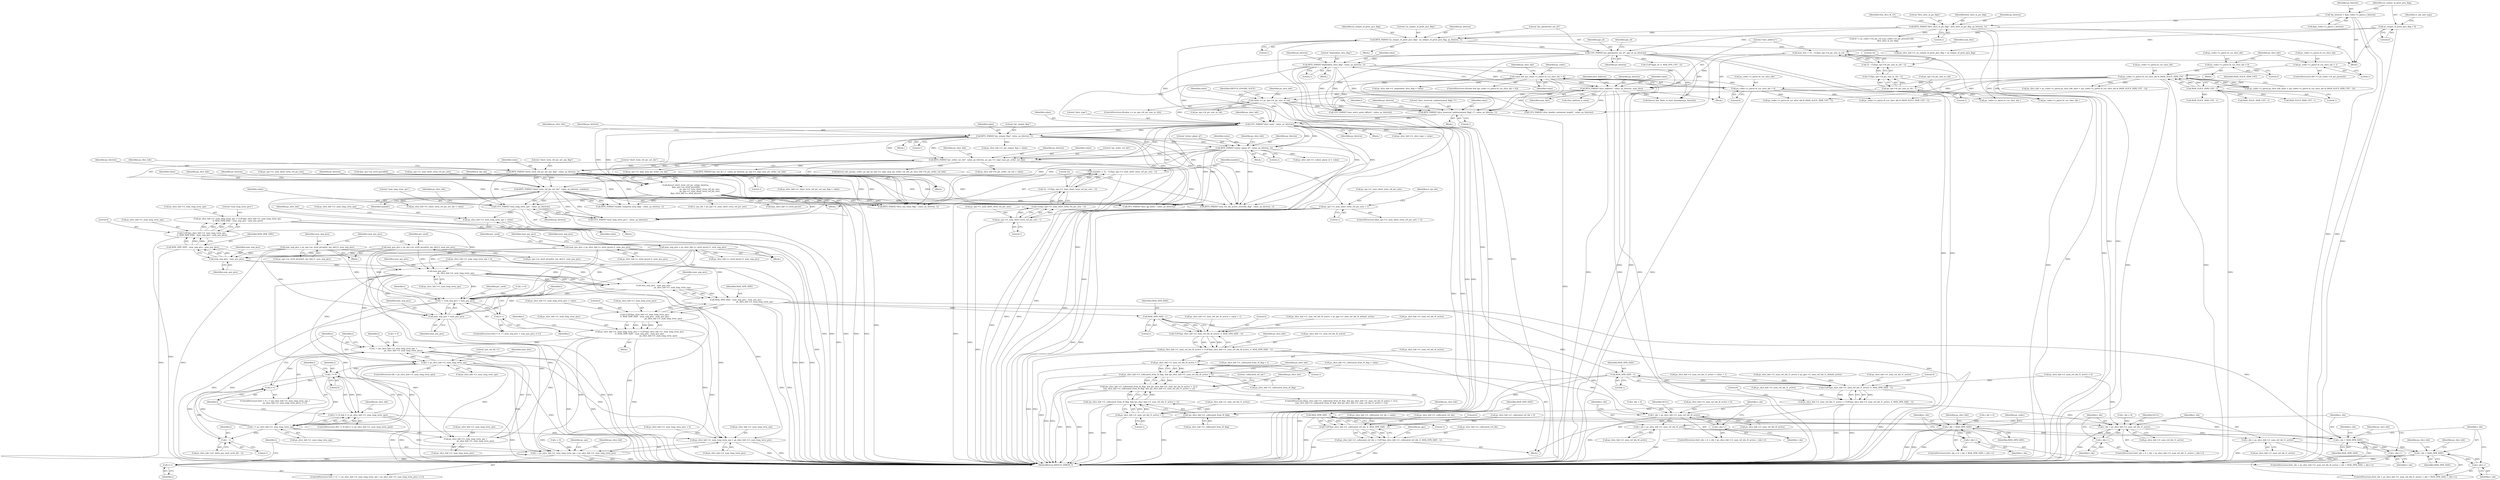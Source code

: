 digraph "0_Android_913d9e8d93d6b81bb8eac3fc2c1426651f5b259d@integer" {
"1000844" [label="(Call,ps_slice_hdr->i1_num_long_term_sps = CLIP3(ps_slice_hdr->i1_num_long_term_sps,\n 0, MAX_DPB_SIZE - num_neg_pics - num_pos_pics))"];
"1000848" [label="(Call,CLIP3(ps_slice_hdr->i1_num_long_term_sps,\n 0, MAX_DPB_SIZE - num_neg_pics - num_pos_pics))"];
"1000839" [label="(Call,ps_slice_hdr->i1_num_long_term_sps = value)"];
"1000835" [label="(Call,UEV_PARSE(\"num_long_term_sps\", value, ps_bitstrm))"];
"1000735" [label="(Call,BITS_PARSE(\"short_term_ref_pic_set_idx\", value, ps_bitstrm, numbits))"];
"1000695" [label="(Call,BITS_PARSE(\"short_term_ref_pic_set_sps_flag\", value, ps_bitstrm, 1))"];
"1000683" [label="(Call,BITS_PARSE(\"pic_order_cnt_lsb\", value, ps_bitstrm, ps_sps->i1_log2_max_pic_order_cnt_lsb))"];
"1000638" [label="(Call,BITS_PARSE(\"pic_output_flag\", value, ps_bitstrm, 1))"];
"1000593" [label="(Call,UEV_PARSE(\"slice_type\", value, ps_bitstrm))"];
"1000588" [label="(Call,BITS_PARSE(\"slice_reserved_undetermined_flag[ i ]\", value, ps_bitstrm, 1))"];
"1000538" [label="(Call,value >= ps_sps->i4_pic_size_in_ctb)"];
"1000529" [label="(Call,BITS_PARSE(\"slice_address\", value, ps_bitstrm, num_bits))"];
"1000429" [label="(Call,value && (ps_codec->s_parse.i4_cur_slice_idx > 0))"];
"1000423" [label="(Call,BITS_PARSE(\"dependent_slice_flag\", value, ps_bitstrm, 1))"];
"1000210" [label="(Call,UEV_PARSE(\"pic_parameter_set_id\", pps_id, ps_bitstrm))"];
"1000191" [label="(Call,BITS_PARSE(\"first_slice_in_pic_flag\", first_slice_in_pic_flag, ps_bitstrm, 1))"];
"1000148" [label="(Call,*ps_bitstrm = &ps_codec->s_parse.s_bitstrm)"];
"1000205" [label="(Call,BITS_PARSE(\"no_output_of_prior_pics_flag\", no_output_of_prior_pics_flag, ps_bitstrm, 1))"];
"1000160" [label="(Call,no_output_of_prior_pics_flag = 0)"];
"1000431" [label="(Call,ps_codec->s_parse.i4_cur_slice_idx > 0)"];
"1000406" [label="(Call,ps_codec->s_parse.i4_cur_slice_idx & (MAX_SLICE_HDR_CNT - 1))"];
"1000376" [label="(Call,ps_codec->s_parse.i4_cur_slice_idx = 0)"];
"1000391" [label="(Call,ps_codec->s_parse.i4_cur_slice_idx = 1)"];
"1000412" [label="(Call,MAX_SLICE_HDR_CNT - 1)"];
"1000519" [label="(Call,num_bits = 32 - CLZ(ps_sps->i4_pic_size_in_ctb - 1))"];
"1000521" [label="(Call,32 - CLZ(ps_sps->i4_pic_size_in_ctb - 1))"];
"1000523" [label="(Call,CLZ(ps_sps->i4_pic_size_in_ctb - 1))"];
"1000524" [label="(Call,ps_sps->i4_pic_size_in_ctb - 1)"];
"1000660" [label="(Call,BITS_PARSE(\"colour_plane_id\", value, ps_bitstrm, 2))"];
"1000725" [label="(Call,numbits = 32 - CLZ(ps_sps->i1_num_short_term_ref_pic_sets - 1))"];
"1000727" [label="(Call,32 - CLZ(ps_sps->i1_num_short_term_ref_pic_sets - 1))"];
"1000729" [label="(Call,CLZ(ps_sps->i1_num_short_term_ref_pic_sets - 1))"];
"1000730" [label="(Call,ps_sps->i1_num_short_term_ref_pic_sets - 1)"];
"1000719" [label="(Call,ps_sps->i1_num_short_term_ref_pic_sets > 1)"];
"1000779" [label="(Call,ihevcd_short_term_ref_pic_set(ps_bitstrm,\n &ps_sps->as_stref_picset[0],\n                                              ps_sps->i1_num_short_term_ref_pic_sets,\n                                              ps_sps->i1_num_short_term_ref_pic_sets,\n &ps_slice_hdr->s_stref_picset))"];
"1000853" [label="(Call,MAX_DPB_SIZE - num_neg_pics - num_pos_pics)"];
"1000855" [label="(Call,num_neg_pics - num_pos_pics)"];
"1000750" [label="(Call,num_neg_pics = ps_sps->as_stref_picset[st_rps_idx].i1_num_neg_pics)"];
"1000802" [label="(Call,num_neg_pics = ps_slice_hdr->s_stref_picset.i1_num_neg_pics)"];
"1000809" [label="(Call,num_pos_pics = ps_slice_hdr->s_stref_picset.i1_num_pos_pics)"];
"1000759" [label="(Call,num_pos_pics = ps_sps->as_stref_picset[st_rps_idx].i1_num_pos_pics)"];
"1000880" [label="(Call,num_pos_pics -\n                                                            ps_slice_hdr->i1_num_long_term_sps)"];
"1000878" [label="(Call,num_neg_pics - num_pos_pics -\n                                                            ps_slice_hdr->i1_num_long_term_sps)"];
"1000876" [label="(Call,MAX_DPB_SIZE - num_neg_pics - num_pos_pics -\n                                                            ps_slice_hdr->i1_num_long_term_sps)"];
"1000871" [label="(Call,CLIP3(ps_slice_hdr->i1_num_long_term_pics,\n 0, MAX_DPB_SIZE - num_neg_pics - num_pos_pics -\n                                                            ps_slice_hdr->i1_num_long_term_sps))"];
"1000867" [label="(Call,ps_slice_hdr->i1_num_long_term_pics = CLIP3(ps_slice_hdr->i1_num_long_term_pics,\n 0, MAX_DPB_SIZE - num_neg_pics - num_pos_pics -\n                                                            ps_slice_hdr->i1_num_long_term_sps))"];
"1000889" [label="(Call,i < (ps_slice_hdr->i1_num_long_term_sps +\n                                ps_slice_hdr->i1_num_long_term_pics))"];
"1000902" [label="(Call,i < ps_slice_hdr->i1_num_long_term_sps)"];
"1000891" [label="(Call,ps_slice_hdr->i1_num_long_term_sps +\n                                ps_slice_hdr->i1_num_long_term_pics)"];
"1001011" [label="(Call,i != 0)"];
"1000898" [label="(Call,i++)"];
"1001010" [label="(Call,(i != 0) && (i != ps_slice_hdr->i1_num_long_term_sps))"];
"1001014" [label="(Call,i != ps_slice_hdr->i1_num_long_term_sps)"];
"1001030" [label="(Call,i - 1)"];
"1001056" [label="(Call,i < ps_slice_hdr->i1_num_long_term_sps + ps_slice_hdr->i1_num_long_term_pics)"];
"1001065" [label="(Call,i++)"];
"1001058" [label="(Call,ps_slice_hdr->i1_num_long_term_sps + ps_slice_hdr->i1_num_long_term_pics)"];
"1001246" [label="(Call,MAX_DPB_SIZE - 1)"];
"1001241" [label="(Call,CLIP3(ps_slice_hdr->i1_num_ref_idx_l0_active, 0, MAX_DPB_SIZE - 1))"];
"1001237" [label="(Call,ps_slice_hdr->i1_num_ref_idx_l0_active = CLIP3(ps_slice_hdr->i1_num_ref_idx_l0_active, 0, MAX_DPB_SIZE - 1))"];
"1001371" [label="(Call,ps_slice_hdr->i1_num_ref_idx_l0_active > 1)"];
"1001367" [label="(Call,ps_slice_hdr->i1_collocated_from_l0_flag  && (ps_slice_hdr->i1_num_ref_idx_l0_active > 1))"];
"1001366" [label="(Call,(ps_slice_hdr->i1_collocated_from_l0_flag  && (ps_slice_hdr->i1_num_ref_idx_l0_active > 1)) ||\n (!ps_slice_hdr->i1_collocated_from_l0_flag  && (ps_slice_hdr->i1_num_ref_idx_l1_active > 1)))"];
"1001377" [label="(Call,!ps_slice_hdr->i1_collocated_from_l0_flag)"];
"1001376" [label="(Call,!ps_slice_hdr->i1_collocated_from_l0_flag  && (ps_slice_hdr->i1_num_ref_idx_l1_active > 1))"];
"1002280" [label="(Call,r_idx < ps_slice_hdr->i1_num_ref_idx_l0_active)"];
"1002285" [label="(Call,r_idx++)"];
"1002322" [label="(Call,r_idx = ps_slice_hdr->i1_num_ref_idx_l0_active)"];
"1002327" [label="(Call,r_idx < MAX_DPB_SIZE)"];
"1002330" [label="(Call,r_idx++)"];
"1002406" [label="(Call,r_idx < MAX_DPB_SIZE)"];
"1002409" [label="(Call,r_idx++)"];
"1001258" [label="(Call,MAX_DPB_SIZE - 1)"];
"1001253" [label="(Call,CLIP3(ps_slice_hdr->i1_num_ref_idx_l1_active, 0, MAX_DPB_SIZE - 1))"];
"1001249" [label="(Call,ps_slice_hdr->i1_num_ref_idx_l1_active = CLIP3(ps_slice_hdr->i1_num_ref_idx_l1_active, 0, MAX_DPB_SIZE - 1))"];
"1001381" [label="(Call,ps_slice_hdr->i1_num_ref_idx_l1_active > 1)"];
"1002359" [label="(Call,r_idx < ps_slice_hdr->i1_num_ref_idx_l1_active)"];
"1002364" [label="(Call,r_idx++)"];
"1002401" [label="(Call,r_idx = ps_slice_hdr->i1_num_ref_idx_l1_active)"];
"1001405" [label="(Call,MAX_DPB_SIZE - 1)"];
"1001400" [label="(Call,CLIP3(ps_slice_hdr->i1_collocated_ref_idx, 0, MAX_DPB_SIZE - 1))"];
"1001396" [label="(Call,ps_slice_hdr->i1_collocated_ref_idx = CLIP3(ps_slice_hdr->i1_collocated_ref_idx, 0, MAX_DPB_SIZE - 1))"];
"1002155" [label="(Call,r_idx < MAX_DPB_SIZE)"];
"1002158" [label="(Call,r_idx++)"];
"1001037" [label="(Call,i < num_neg_pics + num_pos_pics)"];
"1001042" [label="(Call,i++)"];
"1001039" [label="(Call,num_neg_pics + num_pos_pics)"];
"1000761" [label="(Call,ps_sps->as_stref_picset[st_rps_idx].i1_num_pos_pics)"];
"1000845" [label="(Call,ps_slice_hdr->i1_num_long_term_sps)"];
"1000723" [label="(Literal,1)"];
"1000391" [label="(Call,ps_codec->s_parse.i4_cur_slice_idx = 1)"];
"1000834" [label="(Block,)"];
"1002331" [label="(Identifier,r_idx)"];
"1000848" [label="(Call,CLIP3(ps_slice_hdr->i1_num_long_term_sps,\n 0, MAX_DPB_SIZE - num_neg_pics - num_pos_pics))"];
"1000207" [label="(Identifier,no_output_of_prior_pics_flag)"];
"1000838" [label="(Identifier,ps_bitstrm)"];
"1000377" [label="(Call,ps_codec->s_parse.i4_cur_slice_idx)"];
"1000852" [label="(Literal,0)"];
"1000161" [label="(Identifier,no_output_of_prior_pics_flag)"];
"1001035" [label="(Identifier,i)"];
"1002359" [label="(Call,r_idx < ps_slice_hdr->i1_num_ref_idx_l1_active)"];
"1001169" [label="(Block,)"];
"1001253" [label="(Call,CLIP3(ps_slice_hdr->i1_num_ref_idx_l1_active, 0, MAX_DPB_SIZE - 1))"];
"1000846" [label="(Identifier,ps_slice_hdr)"];
"1001367" [label="(Call,ps_slice_hdr->i1_collocated_from_l0_flag  && (ps_slice_hdr->i1_num_ref_idx_l0_active > 1))"];
"1001047" [label="(Identifier,pi1_used)"];
"1000285" [label="(Call,(0 != ps_codec->u4_pic_cnt || ps_codec->i4_pic_present) &&\n                    first_slice_in_pic_flag)"];
"1002280" [label="(Call,r_idx < ps_slice_hdr->i1_num_ref_idx_l0_active)"];
"1000206" [label="(Literal,\"no_output_of_prior_pics_flag\")"];
"1002527" [label="(Call,MAX_SLICE_HDR_CNT - 1)"];
"1000751" [label="(Identifier,num_neg_pics)"];
"1000809" [label="(Call,num_pos_pics = ps_slice_hdr->s_stref_picset.i1_num_pos_pics)"];
"1001257" [label="(Literal,0)"];
"1000461" [label="(Call,ps_slice_hdr->i1_dependent_slice_flag = value)"];
"1000587" [label="(Block,)"];
"1000212" [label="(Identifier,pps_id)"];
"1000205" [label="(Call,BITS_PARSE(\"no_output_of_prior_pics_flag\", no_output_of_prior_pics_flag, ps_bitstrm, 1))"];
"1002369" [label="(Identifier,NULL)"];
"1002157" [label="(Identifier,MAX_DPB_SIZE)"];
"1000428" [label="(ControlStructure,if(value && (ps_codec->s_parse.i4_cur_slice_idx > 0)))"];
"1001378" [label="(Call,ps_slice_hdr->i1_collocated_from_l0_flag)"];
"1000165" [label="(Identifier,i1_nal_unit_type)"];
"1001011" [label="(Call,i != 0)"];
"1001383" [label="(Identifier,ps_slice_hdr)"];
"1000881" [label="(Identifier,num_pos_pics)"];
"1001245" [label="(Literal,0)"];
"1002017" [label="(Call,ihevcd_bits_flush_to_byte_boundary(ps_bitstrm))"];
"1000731" [label="(Call,ps_sps->i1_num_short_term_ref_pic_sets)"];
"1000521" [label="(Call,32 - CLZ(ps_sps->i4_pic_size_in_ctb - 1))"];
"1000430" [label="(Identifier,value)"];
"1000132" [label="(Block,)"];
"1000947" [label="(Literal,\"poc_lsb_lt[ i ]\")"];
"1000750" [label="(Call,num_neg_pics = ps_sps->as_stref_picset[st_rps_idx].i1_num_neg_pics)"];
"1002151" [label="(ControlStructure,for(r_idx = 0; r_idx < MAX_DPB_SIZE; r_idx++))"];
"1001405" [label="(Call,MAX_DPB_SIZE - 1)"];
"1000529" [label="(Call,BITS_PARSE(\"slice_address\", value, ps_bitstrm, num_bits))"];
"1000778" [label="(Block,)"];
"1000835" [label="(Call,UEV_PARSE(\"num_long_term_sps\", value, ps_bitstrm))"];
"1000392" [label="(Call,ps_codec->s_parse.i4_cur_slice_idx)"];
"1002330" [label="(Call,r_idx++)"];
"1000193" [label="(Identifier,first_slice_in_pic_flag)"];
"1000431" [label="(Call,ps_codec->s_parse.i4_cur_slice_idx > 0)"];
"1000520" [label="(Identifier,num_bits)"];
"1000886" [label="(Call,i = 0)"];
"1000779" [label="(Call,ihevcd_short_term_ref_pic_set(ps_bitstrm,\n &ps_sps->as_stref_picset[0],\n                                              ps_sps->i1_num_short_term_ref_pic_sets,\n                                              ps_sps->i1_num_short_term_ref_pic_sets,\n &ps_slice_hdr->s_stref_picset))"];
"1002360" [label="(Identifier,r_idx)"];
"1000210" [label="(Call,UEV_PARSE(\"pic_parameter_set_id\", pps_id, ps_bitstrm))"];
"1001360" [label="(Call,ps_slice_hdr->i1_collocated_from_l0_flag = value)"];
"1002165" [label="(Identifier,ps_slice_hdr)"];
"1001259" [label="(Identifier,MAX_DPB_SIZE)"];
"1000885" [label="(ControlStructure,for(i = 0; i < (ps_slice_hdr->i1_num_long_term_sps +\n                                ps_slice_hdr->i1_num_long_term_pics); i++))"];
"1001809" [label="(Call,MAX_SLICE_HDR_CNT - 1)"];
"1001377" [label="(Call,!ps_slice_hdr->i1_collocated_from_l0_flag)"];
"1000641" [label="(Identifier,ps_bitstrm)"];
"1001251" [label="(Identifier,ps_slice_hdr)"];
"1001059" [label="(Call,ps_slice_hdr->i1_num_long_term_sps)"];
"1000849" [label="(Call,ps_slice_hdr->i1_num_long_term_sps)"];
"1000525" [label="(Call,ps_sps->i4_pic_size_in_ctb)"];
"1000194" [label="(Identifier,ps_bitstrm)"];
"1000843" [label="(Identifier,value)"];
"1000213" [label="(Identifier,ps_bitstrm)"];
"1002159" [label="(Identifier,r_idx)"];
"1000427" [label="(Literal,1)"];
"1000728" [label="(Literal,32)"];
"1000891" [label="(Call,ps_slice_hdr->i1_num_long_term_sps +\n                                ps_slice_hdr->i1_num_long_term_pics)"];
"1000857" [label="(Identifier,num_pos_pics)"];
"1001032" [label="(Literal,1)"];
"1000889" [label="(Call,i < (ps_slice_hdr->i1_num_long_term_sps +\n                                ps_slice_hdr->i1_num_long_term_pics))"];
"1002403" [label="(Call,ps_slice_hdr->i1_num_ref_idx_l1_active)"];
"1000414" [label="(Literal,1)"];
"1002321" [label="(ControlStructure,for(r_idx = ps_slice_hdr->i1_num_ref_idx_l0_active; r_idx < MAX_DPB_SIZE; r_idx++))"];
"1002361" [label="(Call,ps_slice_hdr->i1_num_ref_idx_l1_active)"];
"1000412" [label="(Call,MAX_SLICE_HDR_CNT - 1)"];
"1000215" [label="(Identifier,pps_id)"];
"1001248" [label="(Literal,1)"];
"1000711" [label="(Block,)"];
"1000890" [label="(Identifier,i)"];
"1000382" [label="(Literal,0)"];
"1000699" [label="(Literal,1)"];
"1001455" [label="(Call,SEV_PARSE(\"slice_qp_delta\", value, ps_bitstrm))"];
"1001407" [label="(Literal,1)"];
"1001412" [label="(Identifier,ps_pps)"];
"1000199" [label="(Identifier,NAL_BLA_W_LP)"];
"1001371" [label="(Call,ps_slice_hdr->i1_num_ref_idx_l0_active > 1)"];
"1001142" [label="(Call,ps_slice_hdr->i1_num_ref_idx_l1_active = 0)"];
"1000595" [label="(Identifier,value)"];
"1000590" [label="(Identifier,value)"];
"1000661" [label="(Literal,\"colour_plane_id\")"];
"1000898" [label="(Call,i++)"];
"1000946" [label="(Call,BITS_PARSE(\"poc_lsb_lt[ i ]\", value, ps_bitstrm, ps_sps->i1_log2_max_pic_order_cnt_lsb))"];
"1000528" [label="(Literal,1)"];
"1000803" [label="(Identifier,num_neg_pics)"];
"1000739" [label="(Identifier,numbits)"];
"1001034" [label="(Call,i = 0)"];
"1001241" [label="(Call,CLIP3(ps_slice_hdr->i1_num_ref_idx_l0_active, 0, MAX_DPB_SIZE - 1))"];
"1000734" [label="(Literal,1)"];
"1000752" [label="(Call,ps_sps->as_stref_picset[st_rps_idx].i1_num_neg_pics)"];
"1002152" [label="(Call,r_idx = 0)"];
"1001107" [label="(Call,BITS_PARSE(\"slice_sao_luma_flag\", value, ps_bitstrm, 1))"];
"1001368" [label="(Call,ps_slice_hdr->i1_collocated_from_l0_flag)"];
"1000702" [label="(Identifier,ps_slice_hdr)"];
"1001238" [label="(Call,ps_slice_hdr->i1_num_ref_idx_l0_active)"];
"1001038" [label="(Identifier,i)"];
"1001039" [label="(Call,num_neg_pics + num_pos_pics)"];
"1000502" [label="(Call,ps_slice_hdr->i1_no_output_of_prior_pics_flag = no_output_of_prior_pics_flag)"];
"1001065" [label="(Call,i++)"];
"1001263" [label="(Literal,0)"];
"1002276" [label="(ControlStructure,for(r_idx = 0; r_idx < ps_slice_hdr->i1_num_ref_idx_l0_active; r_idx++))"];
"1002217" [label="(Identifier,ps_codec)"];
"1001406" [label="(Identifier,MAX_DPB_SIZE)"];
"1002357" [label="(Identifier,r_idx)"];
"1001062" [label="(Call,ps_slice_hdr->i1_num_long_term_pics)"];
"1000640" [label="(Identifier,value)"];
"1000413" [label="(Identifier,MAX_SLICE_HDR_CNT)"];
"1000432" [label="(Call,ps_codec->s_parse.i4_cur_slice_idx)"];
"1000637" [label="(Block,)"];
"1000746" [label="(Identifier,st_rps_idx)"];
"1000760" [label="(Identifier,num_pos_pics)"];
"1001365" [label="(ControlStructure,if((ps_slice_hdr->i1_collocated_from_l0_flag  && (ps_slice_hdr->i1_num_ref_idx_l0_active > 1)) ||\n (!ps_slice_hdr->i1_collocated_from_l0_flag  && (ps_slice_hdr->i1_num_ref_idx_l1_active > 1))))"];
"1001040" [label="(Identifier,num_neg_pics)"];
"1002286" [label="(Identifier,r_idx)"];
"1002521" [label="(Call,ps_codec->s_parse.i4_cur_slice_idx & (MAX_SLICE_HDR_CNT - 1))"];
"1000209" [label="(Literal,1)"];
"1000593" [label="(Call,UEV_PARSE(\"slice_type\", value, ps_bitstrm))"];
"1000719" [label="(Call,ps_sps->i1_num_short_term_ref_pic_sets > 1)"];
"1000160" [label="(Call,no_output_of_prior_pics_flag = 0)"];
"1001398" [label="(Identifier,ps_slice_hdr)"];
"1002365" [label="(Identifier,r_idx)"];
"1000571" [label="(Call,ps_slice_hdr->i1_num_long_term_pics = 0)"];
"1000385" [label="(ControlStructure,if(0 == ps_codec->i4_pic_present))"];
"1002400" [label="(ControlStructure,for(r_idx = ps_slice_hdr->i1_num_ref_idx_l1_active; r_idx < MAX_DPB_SIZE; r_idx++))"];
"1000463" [label="(Identifier,ps_slice_hdr)"];
"1000856" [label="(Identifier,num_neg_pics)"];
"1002158" [label="(Call,r_idx++)"];
"1001041" [label="(Identifier,num_pos_pics)"];
"1000877" [label="(Identifier,MAX_DPB_SIZE)"];
"1001066" [label="(Identifier,i)"];
"1002402" [label="(Identifier,r_idx)"];
"1001382" [label="(Call,ps_slice_hdr->i1_num_ref_idx_l1_active)"];
"1000211" [label="(Literal,\"pic_parameter_set_id\")"];
"1000406" [label="(Call,ps_codec->s_parse.i4_cur_slice_idx & (MAX_SLICE_HDR_CNT - 1))"];
"1001033" [label="(ControlStructure,for(i = 0; i < num_neg_pics + num_pos_pics; i++))"];
"1001376" [label="(Call,!ps_slice_hdr->i1_collocated_from_l0_flag  && (ps_slice_hdr->i1_num_ref_idx_l1_active > 1))"];
"1000192" [label="(Literal,\"first_slice_in_pic_flag\")"];
"1002324" [label="(Call,ps_slice_hdr->i1_num_ref_idx_l0_active)"];
"1001659" [label="(Call,ihevcd_calc_poc(ps_codec, ps_nal, ps_sps->i1_log2_max_pic_order_cnt_lsb, ps_slice_hdr->i4_pic_order_cnt_lsb))"];
"1002337" [label="(Identifier,ps_slice_hdr)"];
"1000720" [label="(Call,ps_sps->i1_num_short_term_ref_pic_sets)"];
"1001037" [label="(Call,i < num_neg_pics + num_pos_pics)"];
"1000844" [label="(Call,ps_slice_hdr->i1_num_long_term_sps = CLIP3(ps_slice_hdr->i1_num_long_term_sps,\n 0, MAX_DPB_SIZE - num_neg_pics - num_pos_pics))"];
"1000837" [label="(Identifier,value)"];
"1001372" [label="(Call,ps_slice_hdr->i1_num_ref_idx_l0_active)"];
"1000742" [label="(Identifier,ps_slice_hdr)"];
"1000638" [label="(Call,BITS_PARSE(\"pic_output_flag\", value, ps_bitstrm, 1))"];
"1000539" [label="(Identifier,value)"];
"1001246" [label="(Call,MAX_DPB_SIZE - 1)"];
"1000827" [label="(Block,)"];
"1002408" [label="(Identifier,MAX_DPB_SIZE)"];
"1001042" [label="(Call,i++)"];
"1000662" [label="(Identifier,value)"];
"1000880" [label="(Call,num_pos_pics -\n                                                            ps_slice_hdr->i1_num_long_term_sps)"];
"1000738" [label="(Identifier,ps_bitstrm)"];
"1000398" [label="(Call,ps_slice_hdr = ps_codec->s_parse.ps_slice_hdr_base + (ps_codec->s_parse.i4_cur_slice_idx & (MAX_SLICE_HDR_CNT - 1)))"];
"1002156" [label="(Identifier,r_idx)"];
"1001385" [label="(Literal,1)"];
"1000441" [label="(Call,ps_codec->s_parse.i4_cur_slice_idx & (MAX_SLICE_HDR_CNT - 1))"];
"1000903" [label="(Identifier,i)"];
"1001381" [label="(Call,ps_slice_hdr->i1_num_ref_idx_l1_active > 1)"];
"1000524" [label="(Call,ps_sps->i4_pic_size_in_ctb - 1)"];
"1001338" [label="(Call,ps_slice_hdr->i1_collocated_ref_idx = 0)"];
"1000596" [label="(Identifier,ps_bitstrm)"];
"1001053" [label="(Call,i = 0)"];
"1000538" [label="(Call,value >= ps_sps->i4_pic_size_in_ctb)"];
"1000148" [label="(Call,*ps_bitstrm = &ps_codec->s_parse.s_bitstrm)"];
"1001713" [label="(Call,ps_codec->s_parse.i4_cur_slice_idx--)"];
"1001258" [label="(Call,MAX_DPB_SIZE - 1)"];
"1001014" [label="(Call,i != ps_slice_hdr->i1_num_long_term_sps)"];
"1000879" [label="(Identifier,num_neg_pics)"];
"1000740" [label="(Call,ps_slice_hdr->i1_short_term_ref_pic_set_idx = value)"];
"1001079" [label="(Identifier,ps_sps)"];
"1000519" [label="(Call,num_bits = 32 - CLZ(ps_sps->i4_pic_size_in_ctb - 1))"];
"1000667" [label="(Identifier,ps_slice_hdr)"];
"1002620" [label="(MethodReturn,IHEVCD_ERROR_T)"];
"1001216" [label="(Call,ps_slice_hdr->i1_num_ref_idx_l0_active = ps_pps->i1_num_ref_idx_l0_default_active)"];
"1000798" [label="(Identifier,st_rps_idx)"];
"1000375" [label="(Block,)"];
"1001260" [label="(Literal,1)"];
"1000191" [label="(Call,BITS_PARSE(\"first_slice_in_pic_flag\", first_slice_in_pic_flag, ps_bitstrm, 1))"];
"1000376" [label="(Call,ps_codec->s_parse.i4_cur_slice_idx = 0)"];
"1000555" [label="(Block,)"];
"1001031" [label="(Identifier,i)"];
"1000684" [label="(Literal,\"pic_order_cnt_lsb\")"];
"1001054" [label="(Identifier,i)"];
"1001023" [label="(Identifier,ps_slice_hdr)"];
"1000895" [label="(Call,ps_slice_hdr->i1_num_long_term_pics)"];
"1000586" [label="(Identifier,i)"];
"1000532" [label="(Identifier,ps_bitstrm)"];
"1000594" [label="(Literal,\"slice_type\")"];
"1001391" [label="(Call,ps_slice_hdr->i1_collocated_ref_idx = value)"];
"1001056" [label="(Call,i < ps_slice_hdr->i1_num_long_term_sps + ps_slice_hdr->i1_num_long_term_pics)"];
"1000517" [label="(Block,)"];
"1000804" [label="(Call,ps_slice_hdr->s_stref_picset.i1_num_neg_pics)"];
"1000855" [label="(Call,num_neg_pics - num_pos_pics)"];
"1000591" [label="(Identifier,ps_bitstrm)"];
"1000530" [label="(Literal,\"slice_address\")"];
"1000204" [label="(Block,)"];
"1000787" [label="(Call,ps_sps->i1_num_short_term_ref_pic_sets)"];
"1001247" [label="(Identifier,MAX_DPB_SIZE)"];
"1000780" [label="(Identifier,ps_bitstrm)"];
"1001137" [label="(Call,ps_slice_hdr->i1_num_ref_idx_l0_active = 0)"];
"1000597" [label="(Call,ps_slice_hdr->i1_slice_type = value)"];
"1002406" [label="(Call,r_idx < MAX_DPB_SIZE)"];
"1002277" [label="(Call,r_idx = 0)"];
"1000639" [label="(Literal,\"pic_output_flag\")"];
"1001009" [label="(ControlStructure,if((i != 0) && (i != ps_slice_hdr->i1_num_long_term_sps)))"];
"1000531" [label="(Identifier,value)"];
"1001026" [label="(Call,ps_slice_hdr->ai1_delta_poc_msb_cycle_lt[i - 1])"];
"1002364" [label="(Call,r_idx++)"];
"1002155" [label="(Call,r_idx < MAX_DPB_SIZE)"];
"1000697" [label="(Identifier,value)"];
"1000535" [label="(Identifier,slice_address)"];
"1000642" [label="(Literal,1)"];
"1000730" [label="(Call,ps_sps->i1_num_short_term_ref_pic_sets - 1)"];
"1000867" [label="(Call,ps_slice_hdr->i1_num_long_term_pics = CLIP3(ps_slice_hdr->i1_num_long_term_pics,\n 0, MAX_DPB_SIZE - num_neg_pics - num_pos_pics -\n                                                            ps_slice_hdr->i1_num_long_term_sps))"];
"1000901" [label="(ControlStructure,if(i < ps_slice_hdr->i1_num_long_term_sps))"];
"1000659" [label="(Block,)"];
"1000695" [label="(Call,BITS_PARSE(\"short_term_ref_pic_set_sps_flag\", value, ps_bitstrm, 1))"];
"1000664" [label="(Literal,2)"];
"1000859" [label="(Literal,\"num_long_term_pics\")"];
"1000690" [label="(Call,ps_slice_hdr->i4_pic_order_cnt_lsb = value)"];
"1001207" [label="(Call,ps_slice_hdr->i1_num_ref_idx_l1_active = value + 1)"];
"1001071" [label="(Identifier,ps_slice_hdr)"];
"1000537" [label="(ControlStructure,if(value >= ps_sps->i4_pic_size_in_ctb))"];
"1000692" [label="(Identifier,ps_slice_hdr)"];
"1000599" [label="(Identifier,ps_slice_hdr)"];
"1001012" [label="(Identifier,i)"];
"1000426" [label="(Identifier,ps_bitstrm)"];
"1000588" [label="(Call,BITS_PARSE(\"slice_reserved_undetermined_flag[ i ]\", value, ps_bitstrm, 1))"];
"1001015" [label="(Identifier,i)"];
"1001242" [label="(Call,ps_slice_hdr->i1_num_ref_idx_l0_active)"];
"1001401" [label="(Call,ps_slice_hdr->i1_collocated_ref_idx)"];
"1002282" [label="(Call,ps_slice_hdr->i1_num_ref_idx_l0_active)"];
"1002355" [label="(ControlStructure,for(r_idx = 0; r_idx < ps_slice_hdr->i1_num_ref_idx_l1_active; r_idx++))"];
"1002401" [label="(Call,r_idx = ps_slice_hdr->i1_num_ref_idx_l1_active)"];
"1001189" [label="(Call,ps_slice_hdr->i1_num_ref_idx_l0_active = value + 1)"];
"1000195" [label="(Literal,1)"];
"1000423" [label="(Call,BITS_PARSE(\"dependent_slice_flag\", value, ps_bitstrm, 1))"];
"1000397" [label="(Literal,1)"];
"1000429" [label="(Call,value && (ps_codec->s_parse.i4_cur_slice_idx > 0))"];
"1000643" [label="(Call,ps_slice_hdr->i1_pic_output_flag = value)"];
"1000729" [label="(Call,CLZ(ps_sps->i1_num_short_term_ref_pic_sets - 1))"];
"1002285" [label="(Call,r_idx++)"];
"1001052" [label="(ControlStructure,for(i = 0; i < ps_slice_hdr->i1_num_long_term_sps + ps_slice_hdr->i1_num_long_term_pics; i++))"];
"1001230" [label="(Call,ps_slice_hdr->i1_num_ref_idx_l1_active = ps_pps->i1_num_ref_idx_l1_default_active)"];
"1000440" [label="(Identifier,ps_codec)"];
"1000424" [label="(Literal,\"dependent_slice_flag\")"];
"1000735" [label="(Call,BITS_PARSE(\"short_term_ref_pic_set_idx\", value, ps_bitstrm, numbits))"];
"1000566" [label="(Call,ps_slice_hdr->i1_num_long_term_sps = 0)"];
"1001333" [label="(Call,ps_slice_hdr->i1_collocated_from_l0_flag = 1)"];
"1002329" [label="(Identifier,MAX_DPB_SIZE)"];
"1001884" [label="(Call,UEV_PARSE(\"num_entry_point_offsets\", value, ps_bitstrm))"];
"1000817" [label="(Identifier,pi1_used)"];
"1000544" [label="(Identifier,IHEVCD_IGNORE_SLICE)"];
"1000592" [label="(Literal,1)"];
"1002437" [label="(Identifier,ps_slice_hdr)"];
"1001058" [label="(Call,ps_slice_hdr->i1_num_long_term_sps + ps_slice_hdr->i1_num_long_term_pics)"];
"1000811" [label="(Call,ps_slice_hdr->s_stref_picset.i1_num_pos_pics)"];
"1000875" [label="(Literal,0)"];
"1000678" [label="(Block,)"];
"1000737" [label="(Identifier,value)"];
"1000868" [label="(Call,ps_slice_hdr->i1_num_long_term_pics)"];
"1001379" [label="(Identifier,ps_slice_hdr)"];
"1000797" [label="(Call,st_rps_idx = ps_sps->i1_num_short_term_ref_pic_sets)"];
"1001057" [label="(Identifier,i)"];
"1000533" [label="(Identifier,num_bits)"];
"1000686" [label="(Identifier,ps_bitstrm)"];
"1000836" [label="(Literal,\"num_long_term_sps\")"];
"1001170" [label="(Call,BITS_PARSE(\"num_ref_idx_active_override_flag\", value, ps_bitstrm, 1))"];
"1001772" [label="(Call,ps_codec->s_parse.i4_cur_slice_idx--)"];
"1001082" [label="(Call,BITS_PARSE(\"enable_temporal_mvp_flag\", value, ps_bitstrm, 1))"];
"1000839" [label="(Call,ps_slice_hdr->i1_num_long_term_sps = value)"];
"1000899" [label="(Identifier,i)"];
"1001043" [label="(Identifier,i)"];
"1000162" [label="(Literal,0)"];
"1000871" [label="(Call,CLIP3(ps_slice_hdr->i1_num_long_term_pics,\n 0, MAX_DPB_SIZE - num_neg_pics - num_pos_pics -\n                                                            ps_slice_hdr->i1_num_long_term_sps))"];
"1000793" [label="(Call,&ps_slice_hdr->s_stref_picset)"];
"1000882" [label="(Call,ps_slice_hdr->i1_num_long_term_sps)"];
"1000726" [label="(Identifier,numbits)"];
"1000887" [label="(Identifier,i)"];
"1000736" [label="(Literal,\"short_term_ref_pic_set_idx\")"];
"1000683" [label="(Call,BITS_PARSE(\"pic_order_cnt_lsb\", value, ps_bitstrm, ps_sps->i1_log2_max_pic_order_cnt_lsb))"];
"1000437" [label="(Literal,0)"];
"1002281" [label="(Identifier,r_idx)"];
"1000645" [label="(Identifier,ps_slice_hdr)"];
"1000902" [label="(Call,i < ps_slice_hdr->i1_num_long_term_sps)"];
"1001397" [label="(Call,ps_slice_hdr->i1_collocated_ref_idx)"];
"1002290" [label="(Identifier,NULL)"];
"1002328" [label="(Identifier,r_idx)"];
"1001254" [label="(Call,ps_slice_hdr->i1_num_ref_idx_l1_active)"];
"1002327" [label="(Call,r_idx < MAX_DPB_SIZE)"];
"1001366" [label="(Call,(ps_slice_hdr->i1_collocated_from_l0_flag  && (ps_slice_hdr->i1_num_ref_idx_l0_active > 1)) ||\n (!ps_slice_hdr->i1_collocated_from_l0_flag  && (ps_slice_hdr->i1_num_ref_idx_l1_active > 1)))"];
"1000769" [label="(Identifier,pi1_used)"];
"1000422" [label="(Block,)"];
"1001010" [label="(Call,(i != 0) && (i != ps_slice_hdr->i1_num_long_term_sps))"];
"1000150" [label="(Call,&ps_codec->s_parse.s_bitstrm)"];
"1000878" [label="(Call,num_neg_pics - num_pos_pics -\n                                                            ps_slice_hdr->i1_num_long_term_sps)"];
"1000687" [label="(Call,ps_sps->i1_log2_max_pic_order_cnt_lsb)"];
"1001396" [label="(Call,ps_slice_hdr->i1_collocated_ref_idx = CLIP3(ps_slice_hdr->i1_collocated_ref_idx, 0, MAX_DPB_SIZE - 1))"];
"1000216" [label="(Call,CLIP3(pps_id, 0, MAX_PPS_CNT - 2))"];
"1000904" [label="(Call,ps_slice_hdr->i1_num_long_term_sps)"];
"1001249" [label="(Call,ps_slice_hdr->i1_num_ref_idx_l1_active = CLIP3(ps_slice_hdr->i1_num_ref_idx_l1_active, 0, MAX_DPB_SIZE - 1))"];
"1002416" [label="(Identifier,ps_slice_hdr)"];
"1000589" [label="(Literal,\"slice_reserved_undetermined_flag[ i ]\")"];
"1001030" [label="(Call,i - 1)"];
"1000685" [label="(Identifier,value)"];
"1000663" [label="(Identifier,ps_bitstrm)"];
"1000854" [label="(Identifier,MAX_DPB_SIZE)"];
"1000425" [label="(Identifier,value)"];
"1000696" [label="(Literal,\"short_term_ref_pic_set_sps_flag\")"];
"1002322" [label="(Call,r_idx = ps_slice_hdr->i1_num_ref_idx_l0_active)"];
"1001237" [label="(Call,ps_slice_hdr->i1_num_ref_idx_l0_active = CLIP3(ps_slice_hdr->i1_num_ref_idx_l0_active, 0, MAX_DPB_SIZE - 1))"];
"1000840" [label="(Call,ps_slice_hdr->i1_num_long_term_sps)"];
"1000407" [label="(Call,ps_codec->s_parse.i4_cur_slice_idx)"];
"1000208" [label="(Identifier,ps_bitstrm)"];
"1000724" [label="(Block,)"];
"1002409" [label="(Call,r_idx++)"];
"1000876" [label="(Call,MAX_DPB_SIZE - num_neg_pics - num_pos_pics -\n                                                            ps_slice_hdr->i1_num_long_term_sps)"];
"1001388" [label="(Literal,\"collocated_ref_idx\")"];
"1002356" [label="(Call,r_idx = 0)"];
"1000400" [label="(Call,ps_codec->s_parse.ps_slice_hdr_base + (ps_codec->s_parse.i4_cur_slice_idx & (MAX_SLICE_HDR_CNT - 1)))"];
"1000725" [label="(Call,numbits = 32 - CLZ(ps_sps->i1_num_short_term_ref_pic_sets - 1))"];
"1000718" [label="(ControlStructure,if(ps_sps->i1_num_short_term_ref_pic_sets > 1))"];
"1000872" [label="(Call,ps_slice_hdr->i1_num_long_term_pics)"];
"1000660" [label="(Call,BITS_PARSE(\"colour_plane_id\", value, ps_bitstrm, 2))"];
"1001375" [label="(Literal,1)"];
"1000862" [label="(Call,ps_slice_hdr->i1_num_long_term_pics = value)"];
"1000700" [label="(Call,ps_slice_hdr->i1_short_term_ref_pic_set_sps_flag = value)"];
"1000399" [label="(Identifier,ps_slice_hdr)"];
"1001991" [label="(Call,UEV_PARSE(\"slice_header_extension_length\", value, ps_bitstrm))"];
"1001013" [label="(Literal,0)"];
"1000853" [label="(Call,MAX_DPB_SIZE - num_neg_pics - num_pos_pics)"];
"1000781" [label="(Call,&ps_sps->as_stref_picset[0])"];
"1001400" [label="(Call,CLIP3(ps_slice_hdr->i1_collocated_ref_idx, 0, MAX_DPB_SIZE - 1))"];
"1001250" [label="(Call,ps_slice_hdr->i1_num_ref_idx_l1_active)"];
"1000727" [label="(Call,32 - CLZ(ps_sps->i1_num_short_term_ref_pic_sets - 1))"];
"1000858" [label="(Call,UEV_PARSE(\"num_long_term_pics\", value, ps_bitstrm))"];
"1000447" [label="(Call,MAX_SLICE_HDR_CNT - 1)"];
"1001016" [label="(Call,ps_slice_hdr->i1_num_long_term_sps)"];
"1002410" [label="(Identifier,r_idx)"];
"1000810" [label="(Identifier,num_pos_pics)"];
"1000534" [label="(Call,slice_address = value)"];
"1002323" [label="(Identifier,r_idx)"];
"1000759" [label="(Call,num_pos_pics = ps_sps->as_stref_picset[st_rps_idx].i1_num_pos_pics)"];
"1000790" [label="(Call,ps_sps->i1_num_short_term_ref_pic_sets)"];
"1000553" [label="(Identifier,ps_slice_hdr)"];
"1000802" [label="(Call,num_neg_pics = ps_slice_hdr->s_stref_picset.i1_num_neg_pics)"];
"1000522" [label="(Literal,32)"];
"1000910" [label="(Identifier,num_bits)"];
"1000540" [label="(Call,ps_sps->i4_pic_size_in_ctb)"];
"1000149" [label="(Identifier,ps_bitstrm)"];
"1000698" [label="(Identifier,ps_bitstrm)"];
"1000665" [label="(Call,ps_slice_hdr->i1_colour_plane_id = value)"];
"1000523" [label="(Call,CLZ(ps_sps->i4_pic_size_in_ctb - 1))"];
"1000841" [label="(Identifier,ps_slice_hdr)"];
"1000892" [label="(Call,ps_slice_hdr->i1_num_long_term_sps)"];
"1002407" [label="(Identifier,r_idx)"];
"1001404" [label="(Literal,0)"];
"1000844" -> "1000834"  [label="AST: "];
"1000844" -> "1000848"  [label="CFG: "];
"1000845" -> "1000844"  [label="AST: "];
"1000848" -> "1000844"  [label="AST: "];
"1000859" -> "1000844"  [label="CFG: "];
"1000844" -> "1002620"  [label="DDG: "];
"1000848" -> "1000844"  [label="DDG: "];
"1000848" -> "1000844"  [label="DDG: "];
"1000848" -> "1000844"  [label="DDG: "];
"1000844" -> "1000880"  [label="DDG: "];
"1000848" -> "1000853"  [label="CFG: "];
"1000849" -> "1000848"  [label="AST: "];
"1000852" -> "1000848"  [label="AST: "];
"1000853" -> "1000848"  [label="AST: "];
"1000848" -> "1002620"  [label="DDG: "];
"1000839" -> "1000848"  [label="DDG: "];
"1000853" -> "1000848"  [label="DDG: "];
"1000853" -> "1000848"  [label="DDG: "];
"1000839" -> "1000834"  [label="AST: "];
"1000839" -> "1000843"  [label="CFG: "];
"1000840" -> "1000839"  [label="AST: "];
"1000843" -> "1000839"  [label="AST: "];
"1000846" -> "1000839"  [label="CFG: "];
"1000835" -> "1000839"  [label="DDG: "];
"1000835" -> "1000834"  [label="AST: "];
"1000835" -> "1000838"  [label="CFG: "];
"1000836" -> "1000835"  [label="AST: "];
"1000837" -> "1000835"  [label="AST: "];
"1000838" -> "1000835"  [label="AST: "];
"1000841" -> "1000835"  [label="CFG: "];
"1000835" -> "1002620"  [label="DDG: "];
"1000735" -> "1000835"  [label="DDG: "];
"1000735" -> "1000835"  [label="DDG: "];
"1000695" -> "1000835"  [label="DDG: "];
"1000695" -> "1000835"  [label="DDG: "];
"1000779" -> "1000835"  [label="DDG: "];
"1000835" -> "1000858"  [label="DDG: "];
"1000835" -> "1000858"  [label="DDG: "];
"1000735" -> "1000724"  [label="AST: "];
"1000735" -> "1000739"  [label="CFG: "];
"1000736" -> "1000735"  [label="AST: "];
"1000737" -> "1000735"  [label="AST: "];
"1000738" -> "1000735"  [label="AST: "];
"1000739" -> "1000735"  [label="AST: "];
"1000742" -> "1000735"  [label="CFG: "];
"1000735" -> "1002620"  [label="DDG: "];
"1000735" -> "1002620"  [label="DDG: "];
"1000695" -> "1000735"  [label="DDG: "];
"1000695" -> "1000735"  [label="DDG: "];
"1000725" -> "1000735"  [label="DDG: "];
"1000735" -> "1000740"  [label="DDG: "];
"1000735" -> "1000858"  [label="DDG: "];
"1000735" -> "1000858"  [label="DDG: "];
"1000735" -> "1001082"  [label="DDG: "];
"1000735" -> "1001082"  [label="DDG: "];
"1000735" -> "1001107"  [label="DDG: "];
"1000735" -> "1001107"  [label="DDG: "];
"1000735" -> "1001170"  [label="DDG: "];
"1000735" -> "1001170"  [label="DDG: "];
"1000735" -> "1001455"  [label="DDG: "];
"1000735" -> "1001455"  [label="DDG: "];
"1000695" -> "1000678"  [label="AST: "];
"1000695" -> "1000699"  [label="CFG: "];
"1000696" -> "1000695"  [label="AST: "];
"1000697" -> "1000695"  [label="AST: "];
"1000698" -> "1000695"  [label="AST: "];
"1000699" -> "1000695"  [label="AST: "];
"1000702" -> "1000695"  [label="CFG: "];
"1000695" -> "1002620"  [label="DDG: "];
"1000683" -> "1000695"  [label="DDG: "];
"1000683" -> "1000695"  [label="DDG: "];
"1000695" -> "1000700"  [label="DDG: "];
"1000695" -> "1000779"  [label="DDG: "];
"1000695" -> "1000858"  [label="DDG: "];
"1000695" -> "1000858"  [label="DDG: "];
"1000695" -> "1001082"  [label="DDG: "];
"1000695" -> "1001082"  [label="DDG: "];
"1000695" -> "1001107"  [label="DDG: "];
"1000695" -> "1001107"  [label="DDG: "];
"1000695" -> "1001170"  [label="DDG: "];
"1000695" -> "1001170"  [label="DDG: "];
"1000695" -> "1001455"  [label="DDG: "];
"1000695" -> "1001455"  [label="DDG: "];
"1000683" -> "1000678"  [label="AST: "];
"1000683" -> "1000687"  [label="CFG: "];
"1000684" -> "1000683"  [label="AST: "];
"1000685" -> "1000683"  [label="AST: "];
"1000686" -> "1000683"  [label="AST: "];
"1000687" -> "1000683"  [label="AST: "];
"1000692" -> "1000683"  [label="CFG: "];
"1000683" -> "1002620"  [label="DDG: "];
"1000683" -> "1002620"  [label="DDG: "];
"1000638" -> "1000683"  [label="DDG: "];
"1000638" -> "1000683"  [label="DDG: "];
"1000660" -> "1000683"  [label="DDG: "];
"1000660" -> "1000683"  [label="DDG: "];
"1000593" -> "1000683"  [label="DDG: "];
"1000593" -> "1000683"  [label="DDG: "];
"1000683" -> "1000690"  [label="DDG: "];
"1000683" -> "1000946"  [label="DDG: "];
"1000683" -> "1001659"  [label="DDG: "];
"1000638" -> "1000637"  [label="AST: "];
"1000638" -> "1000642"  [label="CFG: "];
"1000639" -> "1000638"  [label="AST: "];
"1000640" -> "1000638"  [label="AST: "];
"1000641" -> "1000638"  [label="AST: "];
"1000642" -> "1000638"  [label="AST: "];
"1000645" -> "1000638"  [label="CFG: "];
"1000638" -> "1002620"  [label="DDG: "];
"1000593" -> "1000638"  [label="DDG: "];
"1000593" -> "1000638"  [label="DDG: "];
"1000638" -> "1000643"  [label="DDG: "];
"1000638" -> "1000660"  [label="DDG: "];
"1000638" -> "1000660"  [label="DDG: "];
"1000638" -> "1001107"  [label="DDG: "];
"1000638" -> "1001107"  [label="DDG: "];
"1000638" -> "1001170"  [label="DDG: "];
"1000638" -> "1001170"  [label="DDG: "];
"1000638" -> "1001455"  [label="DDG: "];
"1000638" -> "1001455"  [label="DDG: "];
"1000593" -> "1000555"  [label="AST: "];
"1000593" -> "1000596"  [label="CFG: "];
"1000594" -> "1000593"  [label="AST: "];
"1000595" -> "1000593"  [label="AST: "];
"1000596" -> "1000593"  [label="AST: "];
"1000599" -> "1000593"  [label="CFG: "];
"1000593" -> "1002620"  [label="DDG: "];
"1000593" -> "1002620"  [label="DDG: "];
"1000588" -> "1000593"  [label="DDG: "];
"1000588" -> "1000593"  [label="DDG: "];
"1000538" -> "1000593"  [label="DDG: "];
"1000429" -> "1000593"  [label="DDG: "];
"1000423" -> "1000593"  [label="DDG: "];
"1000210" -> "1000593"  [label="DDG: "];
"1000529" -> "1000593"  [label="DDG: "];
"1000593" -> "1000597"  [label="DDG: "];
"1000593" -> "1000660"  [label="DDG: "];
"1000593" -> "1000660"  [label="DDG: "];
"1000593" -> "1001107"  [label="DDG: "];
"1000593" -> "1001107"  [label="DDG: "];
"1000593" -> "1001170"  [label="DDG: "];
"1000593" -> "1001170"  [label="DDG: "];
"1000593" -> "1001455"  [label="DDG: "];
"1000593" -> "1001455"  [label="DDG: "];
"1000588" -> "1000587"  [label="AST: "];
"1000588" -> "1000592"  [label="CFG: "];
"1000589" -> "1000588"  [label="AST: "];
"1000590" -> "1000588"  [label="AST: "];
"1000591" -> "1000588"  [label="AST: "];
"1000592" -> "1000588"  [label="AST: "];
"1000586" -> "1000588"  [label="CFG: "];
"1000588" -> "1002620"  [label="DDG: "];
"1000538" -> "1000588"  [label="DDG: "];
"1000429" -> "1000588"  [label="DDG: "];
"1000423" -> "1000588"  [label="DDG: "];
"1000210" -> "1000588"  [label="DDG: "];
"1000529" -> "1000588"  [label="DDG: "];
"1000538" -> "1000537"  [label="AST: "];
"1000538" -> "1000540"  [label="CFG: "];
"1000539" -> "1000538"  [label="AST: "];
"1000540" -> "1000538"  [label="AST: "];
"1000544" -> "1000538"  [label="CFG: "];
"1000553" -> "1000538"  [label="CFG: "];
"1000538" -> "1002620"  [label="DDG: "];
"1000538" -> "1002620"  [label="DDG: "];
"1000538" -> "1002620"  [label="DDG: "];
"1000529" -> "1000538"  [label="DDG: "];
"1000524" -> "1000538"  [label="DDG: "];
"1000538" -> "1001884"  [label="DDG: "];
"1000538" -> "1001991"  [label="DDG: "];
"1000529" -> "1000517"  [label="AST: "];
"1000529" -> "1000533"  [label="CFG: "];
"1000530" -> "1000529"  [label="AST: "];
"1000531" -> "1000529"  [label="AST: "];
"1000532" -> "1000529"  [label="AST: "];
"1000533" -> "1000529"  [label="AST: "];
"1000535" -> "1000529"  [label="CFG: "];
"1000529" -> "1002620"  [label="DDG: "];
"1000529" -> "1002620"  [label="DDG: "];
"1000529" -> "1002620"  [label="DDG: "];
"1000429" -> "1000529"  [label="DDG: "];
"1000423" -> "1000529"  [label="DDG: "];
"1000210" -> "1000529"  [label="DDG: "];
"1000519" -> "1000529"  [label="DDG: "];
"1000529" -> "1000534"  [label="DDG: "];
"1000529" -> "1001884"  [label="DDG: "];
"1000529" -> "1001991"  [label="DDG: "];
"1000529" -> "1002017"  [label="DDG: "];
"1000429" -> "1000428"  [label="AST: "];
"1000429" -> "1000430"  [label="CFG: "];
"1000429" -> "1000431"  [label="CFG: "];
"1000430" -> "1000429"  [label="AST: "];
"1000431" -> "1000429"  [label="AST: "];
"1000440" -> "1000429"  [label="CFG: "];
"1000463" -> "1000429"  [label="CFG: "];
"1000429" -> "1002620"  [label="DDG: "];
"1000429" -> "1002620"  [label="DDG: "];
"1000423" -> "1000429"  [label="DDG: "];
"1000431" -> "1000429"  [label="DDG: "];
"1000431" -> "1000429"  [label="DDG: "];
"1000429" -> "1000461"  [label="DDG: "];
"1000429" -> "1001884"  [label="DDG: "];
"1000429" -> "1001991"  [label="DDG: "];
"1000423" -> "1000422"  [label="AST: "];
"1000423" -> "1000427"  [label="CFG: "];
"1000424" -> "1000423"  [label="AST: "];
"1000425" -> "1000423"  [label="AST: "];
"1000426" -> "1000423"  [label="AST: "];
"1000427" -> "1000423"  [label="AST: "];
"1000430" -> "1000423"  [label="CFG: "];
"1000423" -> "1002620"  [label="DDG: "];
"1000423" -> "1002620"  [label="DDG: "];
"1000210" -> "1000423"  [label="DDG: "];
"1000423" -> "1001884"  [label="DDG: "];
"1000423" -> "1001991"  [label="DDG: "];
"1000423" -> "1002017"  [label="DDG: "];
"1000210" -> "1000132"  [label="AST: "];
"1000210" -> "1000213"  [label="CFG: "];
"1000211" -> "1000210"  [label="AST: "];
"1000212" -> "1000210"  [label="AST: "];
"1000213" -> "1000210"  [label="AST: "];
"1000215" -> "1000210"  [label="CFG: "];
"1000210" -> "1002620"  [label="DDG: "];
"1000210" -> "1002620"  [label="DDG: "];
"1000191" -> "1000210"  [label="DDG: "];
"1000205" -> "1000210"  [label="DDG: "];
"1000210" -> "1000216"  [label="DDG: "];
"1000210" -> "1001884"  [label="DDG: "];
"1000210" -> "1001991"  [label="DDG: "];
"1000210" -> "1002017"  [label="DDG: "];
"1000191" -> "1000132"  [label="AST: "];
"1000191" -> "1000195"  [label="CFG: "];
"1000192" -> "1000191"  [label="AST: "];
"1000193" -> "1000191"  [label="AST: "];
"1000194" -> "1000191"  [label="AST: "];
"1000195" -> "1000191"  [label="AST: "];
"1000199" -> "1000191"  [label="CFG: "];
"1000191" -> "1002620"  [label="DDG: "];
"1000191" -> "1002620"  [label="DDG: "];
"1000148" -> "1000191"  [label="DDG: "];
"1000191" -> "1000205"  [label="DDG: "];
"1000191" -> "1000285"  [label="DDG: "];
"1000148" -> "1000132"  [label="AST: "];
"1000148" -> "1000150"  [label="CFG: "];
"1000149" -> "1000148"  [label="AST: "];
"1000150" -> "1000148"  [label="AST: "];
"1000161" -> "1000148"  [label="CFG: "];
"1000148" -> "1002620"  [label="DDG: "];
"1000148" -> "1002620"  [label="DDG: "];
"1000205" -> "1000204"  [label="AST: "];
"1000205" -> "1000209"  [label="CFG: "];
"1000206" -> "1000205"  [label="AST: "];
"1000207" -> "1000205"  [label="AST: "];
"1000208" -> "1000205"  [label="AST: "];
"1000209" -> "1000205"  [label="AST: "];
"1000211" -> "1000205"  [label="CFG: "];
"1000205" -> "1002620"  [label="DDG: "];
"1000205" -> "1002620"  [label="DDG: "];
"1000160" -> "1000205"  [label="DDG: "];
"1000205" -> "1000502"  [label="DDG: "];
"1000160" -> "1000132"  [label="AST: "];
"1000160" -> "1000162"  [label="CFG: "];
"1000161" -> "1000160"  [label="AST: "];
"1000162" -> "1000160"  [label="AST: "];
"1000165" -> "1000160"  [label="CFG: "];
"1000160" -> "1002620"  [label="DDG: "];
"1000160" -> "1000502"  [label="DDG: "];
"1000431" -> "1000437"  [label="CFG: "];
"1000432" -> "1000431"  [label="AST: "];
"1000437" -> "1000431"  [label="AST: "];
"1000431" -> "1002620"  [label="DDG: "];
"1000406" -> "1000431"  [label="DDG: "];
"1000431" -> "1000441"  [label="DDG: "];
"1000431" -> "1001713"  [label="DDG: "];
"1000431" -> "1001772"  [label="DDG: "];
"1000431" -> "1002521"  [label="DDG: "];
"1000406" -> "1000400"  [label="AST: "];
"1000406" -> "1000412"  [label="CFG: "];
"1000407" -> "1000406"  [label="AST: "];
"1000412" -> "1000406"  [label="AST: "];
"1000400" -> "1000406"  [label="CFG: "];
"1000406" -> "1002620"  [label="DDG: "];
"1000406" -> "1002620"  [label="DDG: "];
"1000406" -> "1000398"  [label="DDG: "];
"1000406" -> "1000398"  [label="DDG: "];
"1000406" -> "1000400"  [label="DDG: "];
"1000406" -> "1000400"  [label="DDG: "];
"1000376" -> "1000406"  [label="DDG: "];
"1000391" -> "1000406"  [label="DDG: "];
"1000412" -> "1000406"  [label="DDG: "];
"1000412" -> "1000406"  [label="DDG: "];
"1000406" -> "1000441"  [label="DDG: "];
"1000406" -> "1001713"  [label="DDG: "];
"1000406" -> "1001772"  [label="DDG: "];
"1000406" -> "1002521"  [label="DDG: "];
"1000376" -> "1000375"  [label="AST: "];
"1000376" -> "1000382"  [label="CFG: "];
"1000377" -> "1000376"  [label="AST: "];
"1000382" -> "1000376"  [label="AST: "];
"1000399" -> "1000376"  [label="CFG: "];
"1000391" -> "1000385"  [label="AST: "];
"1000391" -> "1000397"  [label="CFG: "];
"1000392" -> "1000391"  [label="AST: "];
"1000397" -> "1000391"  [label="AST: "];
"1000399" -> "1000391"  [label="CFG: "];
"1000412" -> "1000414"  [label="CFG: "];
"1000413" -> "1000412"  [label="AST: "];
"1000414" -> "1000412"  [label="AST: "];
"1000412" -> "1002620"  [label="DDG: "];
"1000412" -> "1000447"  [label="DDG: "];
"1000412" -> "1001809"  [label="DDG: "];
"1000412" -> "1002527"  [label="DDG: "];
"1000519" -> "1000517"  [label="AST: "];
"1000519" -> "1000521"  [label="CFG: "];
"1000520" -> "1000519"  [label="AST: "];
"1000521" -> "1000519"  [label="AST: "];
"1000530" -> "1000519"  [label="CFG: "];
"1000519" -> "1002620"  [label="DDG: "];
"1000521" -> "1000519"  [label="DDG: "];
"1000521" -> "1000519"  [label="DDG: "];
"1000521" -> "1000523"  [label="CFG: "];
"1000522" -> "1000521"  [label="AST: "];
"1000523" -> "1000521"  [label="AST: "];
"1000521" -> "1002620"  [label="DDG: "];
"1000523" -> "1000521"  [label="DDG: "];
"1000523" -> "1000524"  [label="CFG: "];
"1000524" -> "1000523"  [label="AST: "];
"1000523" -> "1002620"  [label="DDG: "];
"1000524" -> "1000523"  [label="DDG: "];
"1000524" -> "1000523"  [label="DDG: "];
"1000524" -> "1000528"  [label="CFG: "];
"1000525" -> "1000524"  [label="AST: "];
"1000528" -> "1000524"  [label="AST: "];
"1000660" -> "1000659"  [label="AST: "];
"1000660" -> "1000664"  [label="CFG: "];
"1000661" -> "1000660"  [label="AST: "];
"1000662" -> "1000660"  [label="AST: "];
"1000663" -> "1000660"  [label="AST: "];
"1000664" -> "1000660"  [label="AST: "];
"1000667" -> "1000660"  [label="CFG: "];
"1000660" -> "1002620"  [label="DDG: "];
"1000660" -> "1000665"  [label="DDG: "];
"1000660" -> "1001107"  [label="DDG: "];
"1000660" -> "1001107"  [label="DDG: "];
"1000660" -> "1001170"  [label="DDG: "];
"1000660" -> "1001170"  [label="DDG: "];
"1000660" -> "1001455"  [label="DDG: "];
"1000660" -> "1001455"  [label="DDG: "];
"1000725" -> "1000724"  [label="AST: "];
"1000725" -> "1000727"  [label="CFG: "];
"1000726" -> "1000725"  [label="AST: "];
"1000727" -> "1000725"  [label="AST: "];
"1000736" -> "1000725"  [label="CFG: "];
"1000725" -> "1002620"  [label="DDG: "];
"1000727" -> "1000725"  [label="DDG: "];
"1000727" -> "1000725"  [label="DDG: "];
"1000727" -> "1000729"  [label="CFG: "];
"1000728" -> "1000727"  [label="AST: "];
"1000729" -> "1000727"  [label="AST: "];
"1000727" -> "1002620"  [label="DDG: "];
"1000729" -> "1000727"  [label="DDG: "];
"1000729" -> "1000730"  [label="CFG: "];
"1000730" -> "1000729"  [label="AST: "];
"1000729" -> "1002620"  [label="DDG: "];
"1000730" -> "1000729"  [label="DDG: "];
"1000730" -> "1000729"  [label="DDG: "];
"1000730" -> "1000734"  [label="CFG: "];
"1000731" -> "1000730"  [label="AST: "];
"1000734" -> "1000730"  [label="AST: "];
"1000730" -> "1002620"  [label="DDG: "];
"1000719" -> "1000730"  [label="DDG: "];
"1000719" -> "1000718"  [label="AST: "];
"1000719" -> "1000723"  [label="CFG: "];
"1000720" -> "1000719"  [label="AST: "];
"1000723" -> "1000719"  [label="AST: "];
"1000726" -> "1000719"  [label="CFG: "];
"1000746" -> "1000719"  [label="CFG: "];
"1000719" -> "1002620"  [label="DDG: "];
"1000719" -> "1002620"  [label="DDG: "];
"1000779" -> "1000778"  [label="AST: "];
"1000779" -> "1000793"  [label="CFG: "];
"1000780" -> "1000779"  [label="AST: "];
"1000781" -> "1000779"  [label="AST: "];
"1000787" -> "1000779"  [label="AST: "];
"1000790" -> "1000779"  [label="AST: "];
"1000793" -> "1000779"  [label="AST: "];
"1000798" -> "1000779"  [label="CFG: "];
"1000779" -> "1002620"  [label="DDG: "];
"1000779" -> "1002620"  [label="DDG: "];
"1000779" -> "1002620"  [label="DDG: "];
"1000779" -> "1000797"  [label="DDG: "];
"1000779" -> "1000858"  [label="DDG: "];
"1000779" -> "1001082"  [label="DDG: "];
"1000779" -> "1001107"  [label="DDG: "];
"1000779" -> "1001170"  [label="DDG: "];
"1000779" -> "1001455"  [label="DDG: "];
"1000853" -> "1000855"  [label="CFG: "];
"1000854" -> "1000853"  [label="AST: "];
"1000855" -> "1000853"  [label="AST: "];
"1000853" -> "1002620"  [label="DDG: "];
"1000855" -> "1000853"  [label="DDG: "];
"1000855" -> "1000853"  [label="DDG: "];
"1000853" -> "1000876"  [label="DDG: "];
"1000855" -> "1000857"  [label="CFG: "];
"1000856" -> "1000855"  [label="AST: "];
"1000857" -> "1000855"  [label="AST: "];
"1000750" -> "1000855"  [label="DDG: "];
"1000802" -> "1000855"  [label="DDG: "];
"1000809" -> "1000855"  [label="DDG: "];
"1000759" -> "1000855"  [label="DDG: "];
"1000855" -> "1000878"  [label="DDG: "];
"1000855" -> "1000880"  [label="DDG: "];
"1000750" -> "1000711"  [label="AST: "];
"1000750" -> "1000752"  [label="CFG: "];
"1000751" -> "1000750"  [label="AST: "];
"1000752" -> "1000750"  [label="AST: "];
"1000760" -> "1000750"  [label="CFG: "];
"1000750" -> "1002620"  [label="DDG: "];
"1000750" -> "1000878"  [label="DDG: "];
"1000750" -> "1001037"  [label="DDG: "];
"1000750" -> "1001039"  [label="DDG: "];
"1000802" -> "1000778"  [label="AST: "];
"1000802" -> "1000804"  [label="CFG: "];
"1000803" -> "1000802"  [label="AST: "];
"1000804" -> "1000802"  [label="AST: "];
"1000810" -> "1000802"  [label="CFG: "];
"1000802" -> "1002620"  [label="DDG: "];
"1000802" -> "1000878"  [label="DDG: "];
"1000802" -> "1001037"  [label="DDG: "];
"1000802" -> "1001039"  [label="DDG: "];
"1000809" -> "1000778"  [label="AST: "];
"1000809" -> "1000811"  [label="CFG: "];
"1000810" -> "1000809"  [label="AST: "];
"1000811" -> "1000809"  [label="AST: "];
"1000817" -> "1000809"  [label="CFG: "];
"1000809" -> "1002620"  [label="DDG: "];
"1000809" -> "1000880"  [label="DDG: "];
"1000809" -> "1001037"  [label="DDG: "];
"1000809" -> "1001039"  [label="DDG: "];
"1000759" -> "1000711"  [label="AST: "];
"1000759" -> "1000761"  [label="CFG: "];
"1000760" -> "1000759"  [label="AST: "];
"1000761" -> "1000759"  [label="AST: "];
"1000769" -> "1000759"  [label="CFG: "];
"1000759" -> "1002620"  [label="DDG: "];
"1000759" -> "1000880"  [label="DDG: "];
"1000759" -> "1001037"  [label="DDG: "];
"1000759" -> "1001039"  [label="DDG: "];
"1000880" -> "1000878"  [label="AST: "];
"1000880" -> "1000882"  [label="CFG: "];
"1000881" -> "1000880"  [label="AST: "];
"1000882" -> "1000880"  [label="AST: "];
"1000878" -> "1000880"  [label="CFG: "];
"1000880" -> "1000878"  [label="DDG: "];
"1000880" -> "1000878"  [label="DDG: "];
"1000566" -> "1000880"  [label="DDG: "];
"1000880" -> "1000889"  [label="DDG: "];
"1000880" -> "1000891"  [label="DDG: "];
"1000880" -> "1000902"  [label="DDG: "];
"1000880" -> "1001037"  [label="DDG: "];
"1000880" -> "1001039"  [label="DDG: "];
"1000880" -> "1001056"  [label="DDG: "];
"1000880" -> "1001058"  [label="DDG: "];
"1000878" -> "1000876"  [label="AST: "];
"1000879" -> "1000878"  [label="AST: "];
"1000876" -> "1000878"  [label="CFG: "];
"1000878" -> "1002620"  [label="DDG: "];
"1000878" -> "1000876"  [label="DDG: "];
"1000878" -> "1000876"  [label="DDG: "];
"1000878" -> "1001037"  [label="DDG: "];
"1000878" -> "1001039"  [label="DDG: "];
"1000876" -> "1000871"  [label="AST: "];
"1000877" -> "1000876"  [label="AST: "];
"1000871" -> "1000876"  [label="CFG: "];
"1000876" -> "1002620"  [label="DDG: "];
"1000876" -> "1002620"  [label="DDG: "];
"1000876" -> "1000871"  [label="DDG: "];
"1000876" -> "1000871"  [label="DDG: "];
"1000876" -> "1001246"  [label="DDG: "];
"1000876" -> "1002155"  [label="DDG: "];
"1000876" -> "1002327"  [label="DDG: "];
"1000871" -> "1000867"  [label="AST: "];
"1000872" -> "1000871"  [label="AST: "];
"1000875" -> "1000871"  [label="AST: "];
"1000867" -> "1000871"  [label="CFG: "];
"1000871" -> "1002620"  [label="DDG: "];
"1000871" -> "1000867"  [label="DDG: "];
"1000871" -> "1000867"  [label="DDG: "];
"1000871" -> "1000867"  [label="DDG: "];
"1000862" -> "1000871"  [label="DDG: "];
"1000867" -> "1000827"  [label="AST: "];
"1000868" -> "1000867"  [label="AST: "];
"1000887" -> "1000867"  [label="CFG: "];
"1000867" -> "1002620"  [label="DDG: "];
"1000867" -> "1000889"  [label="DDG: "];
"1000867" -> "1000891"  [label="DDG: "];
"1000867" -> "1001056"  [label="DDG: "];
"1000867" -> "1001058"  [label="DDG: "];
"1000889" -> "1000885"  [label="AST: "];
"1000889" -> "1000891"  [label="CFG: "];
"1000890" -> "1000889"  [label="AST: "];
"1000891" -> "1000889"  [label="AST: "];
"1000903" -> "1000889"  [label="CFG: "];
"1001035" -> "1000889"  [label="CFG: "];
"1000889" -> "1002620"  [label="DDG: "];
"1000889" -> "1002620"  [label="DDG: "];
"1000898" -> "1000889"  [label="DDG: "];
"1000886" -> "1000889"  [label="DDG: "];
"1000902" -> "1000889"  [label="DDG: "];
"1001014" -> "1000889"  [label="DDG: "];
"1000889" -> "1000902"  [label="DDG: "];
"1000902" -> "1000901"  [label="AST: "];
"1000902" -> "1000904"  [label="CFG: "];
"1000903" -> "1000902"  [label="AST: "];
"1000904" -> "1000902"  [label="AST: "];
"1000910" -> "1000902"  [label="CFG: "];
"1000947" -> "1000902"  [label="CFG: "];
"1000902" -> "1002620"  [label="DDG: "];
"1000902" -> "1000891"  [label="DDG: "];
"1001014" -> "1000902"  [label="DDG: "];
"1000902" -> "1001011"  [label="DDG: "];
"1000902" -> "1001014"  [label="DDG: "];
"1000902" -> "1001056"  [label="DDG: "];
"1000902" -> "1001058"  [label="DDG: "];
"1000891" -> "1000895"  [label="CFG: "];
"1000892" -> "1000891"  [label="AST: "];
"1000895" -> "1000891"  [label="AST: "];
"1001014" -> "1000891"  [label="DDG: "];
"1001011" -> "1001010"  [label="AST: "];
"1001011" -> "1001013"  [label="CFG: "];
"1001012" -> "1001011"  [label="AST: "];
"1001013" -> "1001011"  [label="AST: "];
"1001015" -> "1001011"  [label="CFG: "];
"1001010" -> "1001011"  [label="CFG: "];
"1001011" -> "1000898"  [label="DDG: "];
"1001011" -> "1001010"  [label="DDG: "];
"1001011" -> "1001010"  [label="DDG: "];
"1001011" -> "1001014"  [label="DDG: "];
"1001011" -> "1001030"  [label="DDG: "];
"1000898" -> "1000885"  [label="AST: "];
"1000898" -> "1000899"  [label="CFG: "];
"1000899" -> "1000898"  [label="AST: "];
"1000890" -> "1000898"  [label="CFG: "];
"1001014" -> "1000898"  [label="DDG: "];
"1001030" -> "1000898"  [label="DDG: "];
"1001010" -> "1001009"  [label="AST: "];
"1001010" -> "1001014"  [label="CFG: "];
"1001014" -> "1001010"  [label="AST: "];
"1001023" -> "1001010"  [label="CFG: "];
"1000899" -> "1001010"  [label="CFG: "];
"1001010" -> "1002620"  [label="DDG: "];
"1001010" -> "1002620"  [label="DDG: "];
"1001010" -> "1002620"  [label="DDG: "];
"1001014" -> "1001010"  [label="DDG: "];
"1001014" -> "1001010"  [label="DDG: "];
"1001014" -> "1001016"  [label="CFG: "];
"1001015" -> "1001014"  [label="AST: "];
"1001016" -> "1001014"  [label="AST: "];
"1001014" -> "1001030"  [label="DDG: "];
"1001014" -> "1001056"  [label="DDG: "];
"1001014" -> "1001058"  [label="DDG: "];
"1001030" -> "1001026"  [label="AST: "];
"1001030" -> "1001032"  [label="CFG: "];
"1001031" -> "1001030"  [label="AST: "];
"1001032" -> "1001030"  [label="AST: "];
"1001026" -> "1001030"  [label="CFG: "];
"1001056" -> "1001052"  [label="AST: "];
"1001056" -> "1001058"  [label="CFG: "];
"1001057" -> "1001056"  [label="AST: "];
"1001058" -> "1001056"  [label="AST: "];
"1001071" -> "1001056"  [label="CFG: "];
"1001079" -> "1001056"  [label="CFG: "];
"1001056" -> "1002620"  [label="DDG: "];
"1001056" -> "1002620"  [label="DDG: "];
"1001056" -> "1002620"  [label="DDG: "];
"1001065" -> "1001056"  [label="DDG: "];
"1001053" -> "1001056"  [label="DDG: "];
"1000566" -> "1001056"  [label="DDG: "];
"1000571" -> "1001056"  [label="DDG: "];
"1001056" -> "1001065"  [label="DDG: "];
"1001065" -> "1001052"  [label="AST: "];
"1001065" -> "1001066"  [label="CFG: "];
"1001066" -> "1001065"  [label="AST: "];
"1001057" -> "1001065"  [label="CFG: "];
"1001058" -> "1001062"  [label="CFG: "];
"1001059" -> "1001058"  [label="AST: "];
"1001062" -> "1001058"  [label="AST: "];
"1001058" -> "1002620"  [label="DDG: "];
"1001058" -> "1002620"  [label="DDG: "];
"1000566" -> "1001058"  [label="DDG: "];
"1000571" -> "1001058"  [label="DDG: "];
"1001246" -> "1001241"  [label="AST: "];
"1001246" -> "1001248"  [label="CFG: "];
"1001247" -> "1001246"  [label="AST: "];
"1001248" -> "1001246"  [label="AST: "];
"1001241" -> "1001246"  [label="CFG: "];
"1001246" -> "1001241"  [label="DDG: "];
"1001246" -> "1001241"  [label="DDG: "];
"1001246" -> "1001258"  [label="DDG: "];
"1001241" -> "1001237"  [label="AST: "];
"1001242" -> "1001241"  [label="AST: "];
"1001245" -> "1001241"  [label="AST: "];
"1001237" -> "1001241"  [label="CFG: "];
"1001241" -> "1001237"  [label="DDG: "];
"1001241" -> "1001237"  [label="DDG: "];
"1001241" -> "1001237"  [label="DDG: "];
"1001189" -> "1001241"  [label="DDG: "];
"1001216" -> "1001241"  [label="DDG: "];
"1001237" -> "1001169"  [label="AST: "];
"1001238" -> "1001237"  [label="AST: "];
"1001251" -> "1001237"  [label="CFG: "];
"1001237" -> "1002620"  [label="DDG: "];
"1001237" -> "1002620"  [label="DDG: "];
"1001237" -> "1001371"  [label="DDG: "];
"1001237" -> "1002280"  [label="DDG: "];
"1001371" -> "1001367"  [label="AST: "];
"1001371" -> "1001375"  [label="CFG: "];
"1001372" -> "1001371"  [label="AST: "];
"1001375" -> "1001371"  [label="AST: "];
"1001367" -> "1001371"  [label="CFG: "];
"1001371" -> "1002620"  [label="DDG: "];
"1001371" -> "1001367"  [label="DDG: "];
"1001371" -> "1001367"  [label="DDG: "];
"1001371" -> "1002280"  [label="DDG: "];
"1001367" -> "1001366"  [label="AST: "];
"1001367" -> "1001368"  [label="CFG: "];
"1001368" -> "1001367"  [label="AST: "];
"1001379" -> "1001367"  [label="CFG: "];
"1001366" -> "1001367"  [label="CFG: "];
"1001367" -> "1002620"  [label="DDG: "];
"1001367" -> "1002620"  [label="DDG: "];
"1001367" -> "1001366"  [label="DDG: "];
"1001367" -> "1001366"  [label="DDG: "];
"1001360" -> "1001367"  [label="DDG: "];
"1001333" -> "1001367"  [label="DDG: "];
"1001367" -> "1001377"  [label="DDG: "];
"1001366" -> "1001365"  [label="AST: "];
"1001366" -> "1001376"  [label="CFG: "];
"1001376" -> "1001366"  [label="AST: "];
"1001388" -> "1001366"  [label="CFG: "];
"1001398" -> "1001366"  [label="CFG: "];
"1001366" -> "1002620"  [label="DDG: "];
"1001366" -> "1002620"  [label="DDG: "];
"1001366" -> "1002620"  [label="DDG: "];
"1001376" -> "1001366"  [label="DDG: "];
"1001376" -> "1001366"  [label="DDG: "];
"1001377" -> "1001376"  [label="AST: "];
"1001377" -> "1001378"  [label="CFG: "];
"1001378" -> "1001377"  [label="AST: "];
"1001383" -> "1001377"  [label="CFG: "];
"1001376" -> "1001377"  [label="CFG: "];
"1001377" -> "1002620"  [label="DDG: "];
"1001377" -> "1001376"  [label="DDG: "];
"1001376" -> "1001381"  [label="CFG: "];
"1001381" -> "1001376"  [label="AST: "];
"1001376" -> "1002620"  [label="DDG: "];
"1001376" -> "1002620"  [label="DDG: "];
"1001381" -> "1001376"  [label="DDG: "];
"1001381" -> "1001376"  [label="DDG: "];
"1002280" -> "1002276"  [label="AST: "];
"1002280" -> "1002282"  [label="CFG: "];
"1002281" -> "1002280"  [label="AST: "];
"1002282" -> "1002280"  [label="AST: "];
"1002290" -> "1002280"  [label="CFG: "];
"1002323" -> "1002280"  [label="CFG: "];
"1002280" -> "1002620"  [label="DDG: "];
"1002285" -> "1002280"  [label="DDG: "];
"1002277" -> "1002280"  [label="DDG: "];
"1001137" -> "1002280"  [label="DDG: "];
"1002280" -> "1002285"  [label="DDG: "];
"1002280" -> "1002322"  [label="DDG: "];
"1002285" -> "1002276"  [label="AST: "];
"1002285" -> "1002286"  [label="CFG: "];
"1002286" -> "1002285"  [label="AST: "];
"1002281" -> "1002285"  [label="CFG: "];
"1002322" -> "1002321"  [label="AST: "];
"1002322" -> "1002324"  [label="CFG: "];
"1002323" -> "1002322"  [label="AST: "];
"1002324" -> "1002322"  [label="AST: "];
"1002328" -> "1002322"  [label="CFG: "];
"1002322" -> "1002620"  [label="DDG: "];
"1002322" -> "1002327"  [label="DDG: "];
"1002327" -> "1002321"  [label="AST: "];
"1002327" -> "1002329"  [label="CFG: "];
"1002328" -> "1002327"  [label="AST: "];
"1002329" -> "1002327"  [label="AST: "];
"1002337" -> "1002327"  [label="CFG: "];
"1002357" -> "1002327"  [label="CFG: "];
"1002330" -> "1002327"  [label="DDG: "];
"1001405" -> "1002327"  [label="DDG: "];
"1002155" -> "1002327"  [label="DDG: "];
"1002327" -> "1002330"  [label="DDG: "];
"1002327" -> "1002406"  [label="DDG: "];
"1002330" -> "1002321"  [label="AST: "];
"1002330" -> "1002331"  [label="CFG: "];
"1002331" -> "1002330"  [label="AST: "];
"1002328" -> "1002330"  [label="CFG: "];
"1002406" -> "1002400"  [label="AST: "];
"1002406" -> "1002408"  [label="CFG: "];
"1002407" -> "1002406"  [label="AST: "];
"1002408" -> "1002406"  [label="AST: "];
"1002416" -> "1002406"  [label="CFG: "];
"1002437" -> "1002406"  [label="CFG: "];
"1002406" -> "1002620"  [label="DDG: "];
"1002406" -> "1002620"  [label="DDG: "];
"1002406" -> "1002620"  [label="DDG: "];
"1002401" -> "1002406"  [label="DDG: "];
"1002409" -> "1002406"  [label="DDG: "];
"1002406" -> "1002409"  [label="DDG: "];
"1002409" -> "1002400"  [label="AST: "];
"1002409" -> "1002410"  [label="CFG: "];
"1002410" -> "1002409"  [label="AST: "];
"1002407" -> "1002409"  [label="CFG: "];
"1001258" -> "1001253"  [label="AST: "];
"1001258" -> "1001260"  [label="CFG: "];
"1001259" -> "1001258"  [label="AST: "];
"1001260" -> "1001258"  [label="AST: "];
"1001253" -> "1001258"  [label="CFG: "];
"1001258" -> "1002620"  [label="DDG: "];
"1001258" -> "1001253"  [label="DDG: "];
"1001258" -> "1001253"  [label="DDG: "];
"1001258" -> "1001405"  [label="DDG: "];
"1001253" -> "1001249"  [label="AST: "];
"1001254" -> "1001253"  [label="AST: "];
"1001257" -> "1001253"  [label="AST: "];
"1001249" -> "1001253"  [label="CFG: "];
"1001253" -> "1002620"  [label="DDG: "];
"1001253" -> "1001249"  [label="DDG: "];
"1001253" -> "1001249"  [label="DDG: "];
"1001253" -> "1001249"  [label="DDG: "];
"1001207" -> "1001253"  [label="DDG: "];
"1001142" -> "1001253"  [label="DDG: "];
"1001230" -> "1001253"  [label="DDG: "];
"1001249" -> "1001169"  [label="AST: "];
"1001250" -> "1001249"  [label="AST: "];
"1001263" -> "1001249"  [label="CFG: "];
"1001249" -> "1002620"  [label="DDG: "];
"1001249" -> "1002620"  [label="DDG: "];
"1001249" -> "1001381"  [label="DDG: "];
"1001249" -> "1002359"  [label="DDG: "];
"1001381" -> "1001385"  [label="CFG: "];
"1001382" -> "1001381"  [label="AST: "];
"1001385" -> "1001381"  [label="AST: "];
"1001381" -> "1002620"  [label="DDG: "];
"1001381" -> "1002359"  [label="DDG: "];
"1002359" -> "1002355"  [label="AST: "];
"1002359" -> "1002361"  [label="CFG: "];
"1002360" -> "1002359"  [label="AST: "];
"1002361" -> "1002359"  [label="AST: "];
"1002369" -> "1002359"  [label="CFG: "];
"1002402" -> "1002359"  [label="CFG: "];
"1002359" -> "1002620"  [label="DDG: "];
"1002364" -> "1002359"  [label="DDG: "];
"1002356" -> "1002359"  [label="DDG: "];
"1001142" -> "1002359"  [label="DDG: "];
"1002359" -> "1002364"  [label="DDG: "];
"1002359" -> "1002401"  [label="DDG: "];
"1002364" -> "1002355"  [label="AST: "];
"1002364" -> "1002365"  [label="CFG: "];
"1002365" -> "1002364"  [label="AST: "];
"1002360" -> "1002364"  [label="CFG: "];
"1002401" -> "1002400"  [label="AST: "];
"1002401" -> "1002403"  [label="CFG: "];
"1002402" -> "1002401"  [label="AST: "];
"1002403" -> "1002401"  [label="AST: "];
"1002407" -> "1002401"  [label="CFG: "];
"1002401" -> "1002620"  [label="DDG: "];
"1001405" -> "1001400"  [label="AST: "];
"1001405" -> "1001407"  [label="CFG: "];
"1001406" -> "1001405"  [label="AST: "];
"1001407" -> "1001405"  [label="AST: "];
"1001400" -> "1001405"  [label="CFG: "];
"1001405" -> "1002620"  [label="DDG: "];
"1001405" -> "1001400"  [label="DDG: "];
"1001405" -> "1001400"  [label="DDG: "];
"1001405" -> "1002155"  [label="DDG: "];
"1001400" -> "1001396"  [label="AST: "];
"1001401" -> "1001400"  [label="AST: "];
"1001404" -> "1001400"  [label="AST: "];
"1001396" -> "1001400"  [label="CFG: "];
"1001400" -> "1002620"  [label="DDG: "];
"1001400" -> "1001396"  [label="DDG: "];
"1001400" -> "1001396"  [label="DDG: "];
"1001400" -> "1001396"  [label="DDG: "];
"1001391" -> "1001400"  [label="DDG: "];
"1001338" -> "1001400"  [label="DDG: "];
"1001396" -> "1001169"  [label="AST: "];
"1001397" -> "1001396"  [label="AST: "];
"1001412" -> "1001396"  [label="CFG: "];
"1001396" -> "1002620"  [label="DDG: "];
"1001396" -> "1002620"  [label="DDG: "];
"1002155" -> "1002151"  [label="AST: "];
"1002155" -> "1002157"  [label="CFG: "];
"1002156" -> "1002155"  [label="AST: "];
"1002157" -> "1002155"  [label="AST: "];
"1002165" -> "1002155"  [label="CFG: "];
"1002217" -> "1002155"  [label="CFG: "];
"1002155" -> "1002620"  [label="DDG: "];
"1002155" -> "1002620"  [label="DDG: "];
"1002155" -> "1002620"  [label="DDG: "];
"1002158" -> "1002155"  [label="DDG: "];
"1002152" -> "1002155"  [label="DDG: "];
"1002155" -> "1002158"  [label="DDG: "];
"1002158" -> "1002151"  [label="AST: "];
"1002158" -> "1002159"  [label="CFG: "];
"1002159" -> "1002158"  [label="AST: "];
"1002156" -> "1002158"  [label="CFG: "];
"1001037" -> "1001033"  [label="AST: "];
"1001037" -> "1001039"  [label="CFG: "];
"1001038" -> "1001037"  [label="AST: "];
"1001039" -> "1001037"  [label="AST: "];
"1001047" -> "1001037"  [label="CFG: "];
"1001054" -> "1001037"  [label="CFG: "];
"1001037" -> "1002620"  [label="DDG: "];
"1001037" -> "1002620"  [label="DDG: "];
"1001034" -> "1001037"  [label="DDG: "];
"1001042" -> "1001037"  [label="DDG: "];
"1001037" -> "1001042"  [label="DDG: "];
"1001042" -> "1001033"  [label="AST: "];
"1001042" -> "1001043"  [label="CFG: "];
"1001043" -> "1001042"  [label="AST: "];
"1001038" -> "1001042"  [label="CFG: "];
"1001039" -> "1001041"  [label="CFG: "];
"1001040" -> "1001039"  [label="AST: "];
"1001041" -> "1001039"  [label="AST: "];
"1001039" -> "1002620"  [label="DDG: "];
"1001039" -> "1002620"  [label="DDG: "];
}
